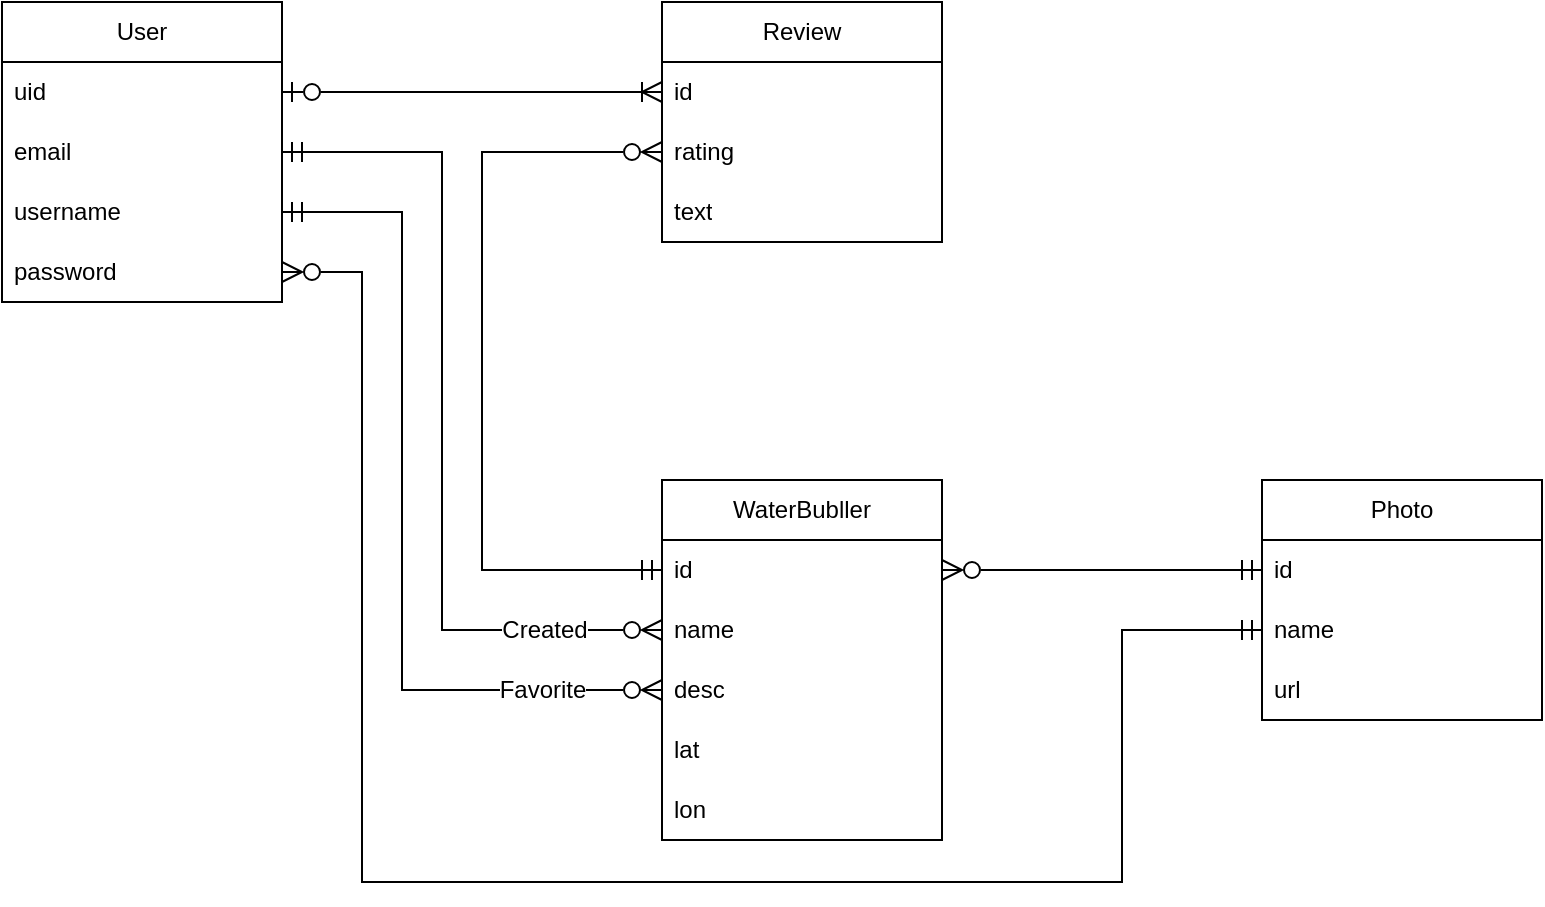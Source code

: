 <mxfile>
    <diagram name="Stránka-1" id="Y2Vn46kGbY3SmjWBIoPw">
        <mxGraphModel dx="1309" dy="719" grid="1" gridSize="10" guides="1" tooltips="1" connect="1" arrows="1" fold="1" page="1" pageScale="1" pageWidth="1169" pageHeight="827" math="0" shadow="0">
            <root>
                <mxCell id="0"/>
                <mxCell id="1" parent="0"/>
                <mxCell id="6HiTaBco9t9qq5yyDlF7-1" value="User" style="swimlane;fontStyle=0;childLayout=stackLayout;horizontal=1;startSize=30;horizontalStack=0;resizeParent=1;resizeParentMax=0;resizeLast=0;collapsible=1;marginBottom=0;whiteSpace=wrap;html=1;" parent="1" vertex="1">
                    <mxGeometry x="150" y="100" width="140" height="150" as="geometry"/>
                </mxCell>
                <mxCell id="6HiTaBco9t9qq5yyDlF7-2" value="uid" style="text;strokeColor=none;fillColor=none;align=left;verticalAlign=middle;spacingLeft=4;spacingRight=4;overflow=hidden;points=[[0,0.5],[1,0.5]];portConstraint=eastwest;rotatable=0;whiteSpace=wrap;html=1;" parent="6HiTaBco9t9qq5yyDlF7-1" vertex="1">
                    <mxGeometry y="30" width="140" height="30" as="geometry"/>
                </mxCell>
                <mxCell id="6HiTaBco9t9qq5yyDlF7-3" value="email" style="text;strokeColor=none;fillColor=none;align=left;verticalAlign=middle;spacingLeft=4;spacingRight=4;overflow=hidden;points=[[0,0.5],[1,0.5]];portConstraint=eastwest;rotatable=0;whiteSpace=wrap;html=1;" parent="6HiTaBco9t9qq5yyDlF7-1" vertex="1">
                    <mxGeometry y="60" width="140" height="30" as="geometry"/>
                </mxCell>
                <mxCell id="6HiTaBco9t9qq5yyDlF7-4" value="username" style="text;strokeColor=none;fillColor=none;align=left;verticalAlign=middle;spacingLeft=4;spacingRight=4;overflow=hidden;points=[[0,0.5],[1,0.5]];portConstraint=eastwest;rotatable=0;whiteSpace=wrap;html=1;" parent="6HiTaBco9t9qq5yyDlF7-1" vertex="1">
                    <mxGeometry y="90" width="140" height="30" as="geometry"/>
                </mxCell>
                <mxCell id="2" value="password" style="text;strokeColor=none;fillColor=none;align=left;verticalAlign=middle;spacingLeft=4;spacingRight=4;overflow=hidden;points=[[0,0.5],[1,0.5]];portConstraint=eastwest;rotatable=0;whiteSpace=wrap;html=1;" vertex="1" parent="6HiTaBco9t9qq5yyDlF7-1">
                    <mxGeometry y="120" width="140" height="30" as="geometry"/>
                </mxCell>
                <mxCell id="6HiTaBco9t9qq5yyDlF7-5" value="Review" style="swimlane;fontStyle=0;childLayout=stackLayout;horizontal=1;startSize=30;horizontalStack=0;resizeParent=1;resizeParentMax=0;resizeLast=0;collapsible=1;marginBottom=0;whiteSpace=wrap;html=1;" parent="1" vertex="1">
                    <mxGeometry x="480" y="100" width="140" height="120" as="geometry"/>
                </mxCell>
                <mxCell id="6HiTaBco9t9qq5yyDlF7-6" value="id" style="text;strokeColor=none;fillColor=none;align=left;verticalAlign=middle;spacingLeft=4;spacingRight=4;overflow=hidden;points=[[0,0.5],[1,0.5]];portConstraint=eastwest;rotatable=0;whiteSpace=wrap;html=1;" parent="6HiTaBco9t9qq5yyDlF7-5" vertex="1">
                    <mxGeometry y="30" width="140" height="30" as="geometry"/>
                </mxCell>
                <mxCell id="6HiTaBco9t9qq5yyDlF7-7" value="rating" style="text;strokeColor=none;fillColor=none;align=left;verticalAlign=middle;spacingLeft=4;spacingRight=4;overflow=hidden;points=[[0,0.5],[1,0.5]];portConstraint=eastwest;rotatable=0;whiteSpace=wrap;html=1;" parent="6HiTaBco9t9qq5yyDlF7-5" vertex="1">
                    <mxGeometry y="60" width="140" height="30" as="geometry"/>
                </mxCell>
                <mxCell id="6HiTaBco9t9qq5yyDlF7-8" value="text" style="text;strokeColor=none;fillColor=none;align=left;verticalAlign=middle;spacingLeft=4;spacingRight=4;overflow=hidden;points=[[0,0.5],[1,0.5]];portConstraint=eastwest;rotatable=0;whiteSpace=wrap;html=1;" parent="6HiTaBco9t9qq5yyDlF7-5" vertex="1">
                    <mxGeometry y="90" width="140" height="30" as="geometry"/>
                </mxCell>
                <mxCell id="6HiTaBco9t9qq5yyDlF7-9" style="edgeStyle=orthogonalEdgeStyle;rounded=0;orthogonalLoop=1;jettySize=auto;html=1;exitX=0;exitY=0.5;exitDx=0;exitDy=0;entryX=1;entryY=0.5;entryDx=0;entryDy=0;endArrow=ERzeroToOne;endFill=0;startArrow=ERoneToMany;startFill=0;startSize=8;endSize=8;" parent="1" source="6HiTaBco9t9qq5yyDlF7-6" target="6HiTaBco9t9qq5yyDlF7-2" edge="1">
                    <mxGeometry relative="1" as="geometry"/>
                </mxCell>
                <mxCell id="6HiTaBco9t9qq5yyDlF7-10" value="WaterBubller" style="swimlane;fontStyle=0;childLayout=stackLayout;horizontal=1;startSize=30;horizontalStack=0;resizeParent=1;resizeParentMax=0;resizeLast=0;collapsible=1;marginBottom=0;whiteSpace=wrap;html=1;" parent="1" vertex="1">
                    <mxGeometry x="480" y="339" width="140" height="180" as="geometry"/>
                </mxCell>
                <mxCell id="6HiTaBco9t9qq5yyDlF7-11" value="id" style="text;strokeColor=none;fillColor=none;align=left;verticalAlign=middle;spacingLeft=4;spacingRight=4;overflow=hidden;points=[[0,0.5],[1,0.5]];portConstraint=eastwest;rotatable=0;whiteSpace=wrap;html=1;" parent="6HiTaBco9t9qq5yyDlF7-10" vertex="1">
                    <mxGeometry y="30" width="140" height="30" as="geometry"/>
                </mxCell>
                <mxCell id="6HiTaBco9t9qq5yyDlF7-12" value="name" style="text;strokeColor=none;fillColor=none;align=left;verticalAlign=middle;spacingLeft=4;spacingRight=4;overflow=hidden;points=[[0,0.5],[1,0.5]];portConstraint=eastwest;rotatable=0;whiteSpace=wrap;html=1;" parent="6HiTaBco9t9qq5yyDlF7-10" vertex="1">
                    <mxGeometry y="60" width="140" height="30" as="geometry"/>
                </mxCell>
                <mxCell id="3" value="desc" style="text;strokeColor=none;fillColor=none;align=left;verticalAlign=middle;spacingLeft=4;spacingRight=4;overflow=hidden;points=[[0,0.5],[1,0.5]];portConstraint=eastwest;rotatable=0;whiteSpace=wrap;html=1;" vertex="1" parent="6HiTaBco9t9qq5yyDlF7-10">
                    <mxGeometry y="90" width="140" height="30" as="geometry"/>
                </mxCell>
                <mxCell id="6HiTaBco9t9qq5yyDlF7-13" value="lat" style="text;strokeColor=none;fillColor=none;align=left;verticalAlign=middle;spacingLeft=4;spacingRight=4;overflow=hidden;points=[[0,0.5],[1,0.5]];portConstraint=eastwest;rotatable=0;whiteSpace=wrap;html=1;" parent="6HiTaBco9t9qq5yyDlF7-10" vertex="1">
                    <mxGeometry y="120" width="140" height="30" as="geometry"/>
                </mxCell>
                <mxCell id="6HiTaBco9t9qq5yyDlF7-14" value="lon" style="text;strokeColor=none;fillColor=none;align=left;verticalAlign=middle;spacingLeft=4;spacingRight=4;overflow=hidden;points=[[0,0.5],[1,0.5]];portConstraint=eastwest;rotatable=0;whiteSpace=wrap;html=1;" parent="6HiTaBco9t9qq5yyDlF7-10" vertex="1">
                    <mxGeometry y="150" width="140" height="30" as="geometry"/>
                </mxCell>
                <mxCell id="6HiTaBco9t9qq5yyDlF7-15" value="Photo" style="swimlane;fontStyle=0;childLayout=stackLayout;horizontal=1;startSize=30;horizontalStack=0;resizeParent=1;resizeParentMax=0;resizeLast=0;collapsible=1;marginBottom=0;whiteSpace=wrap;html=1;" parent="1" vertex="1">
                    <mxGeometry x="780" y="339" width="140" height="120" as="geometry"/>
                </mxCell>
                <mxCell id="6HiTaBco9t9qq5yyDlF7-16" value="id" style="text;strokeColor=none;fillColor=none;align=left;verticalAlign=middle;spacingLeft=4;spacingRight=4;overflow=hidden;points=[[0,0.5],[1,0.5]];portConstraint=eastwest;rotatable=0;whiteSpace=wrap;html=1;" parent="6HiTaBco9t9qq5yyDlF7-15" vertex="1">
                    <mxGeometry y="30" width="140" height="30" as="geometry"/>
                </mxCell>
                <mxCell id="6HiTaBco9t9qq5yyDlF7-17" value="name" style="text;strokeColor=none;fillColor=none;align=left;verticalAlign=middle;spacingLeft=4;spacingRight=4;overflow=hidden;points=[[0,0.5],[1,0.5]];portConstraint=eastwest;rotatable=0;whiteSpace=wrap;html=1;" parent="6HiTaBco9t9qq5yyDlF7-15" vertex="1">
                    <mxGeometry y="60" width="140" height="30" as="geometry"/>
                </mxCell>
                <mxCell id="6HiTaBco9t9qq5yyDlF7-19" value="url" style="text;strokeColor=none;fillColor=none;align=left;verticalAlign=middle;spacingLeft=4;spacingRight=4;overflow=hidden;points=[[0,0.5],[1,0.5]];portConstraint=eastwest;rotatable=0;whiteSpace=wrap;html=1;" parent="6HiTaBco9t9qq5yyDlF7-15" vertex="1">
                    <mxGeometry y="90" width="140" height="30" as="geometry"/>
                </mxCell>
                <mxCell id="6HiTaBco9t9qq5yyDlF7-20" style="edgeStyle=orthogonalEdgeStyle;rounded=0;orthogonalLoop=1;jettySize=auto;html=1;exitX=0;exitY=0.5;exitDx=0;exitDy=0;entryX=0;entryY=0.5;entryDx=0;entryDy=0;endArrow=ERmandOne;endFill=0;startArrow=ERzeroToMany;startFill=0;endSize=8;startSize=8;" parent="1" source="6HiTaBco9t9qq5yyDlF7-7" target="6HiTaBco9t9qq5yyDlF7-11" edge="1">
                    <mxGeometry relative="1" as="geometry">
                        <Array as="points">
                            <mxPoint x="390" y="175"/>
                            <mxPoint x="390" y="384"/>
                        </Array>
                    </mxGeometry>
                </mxCell>
                <mxCell id="6HiTaBco9t9qq5yyDlF7-21" style="edgeStyle=orthogonalEdgeStyle;rounded=0;orthogonalLoop=1;jettySize=auto;html=1;exitX=1;exitY=0.5;exitDx=0;exitDy=0;endSize=8;startSize=8;endArrow=ERmandOne;endFill=0;startArrow=ERzeroToMany;startFill=0;" parent="1" source="6HiTaBco9t9qq5yyDlF7-11" target="6HiTaBco9t9qq5yyDlF7-16" edge="1">
                    <mxGeometry relative="1" as="geometry"/>
                </mxCell>
                <mxCell id="6HiTaBco9t9qq5yyDlF7-24" style="edgeStyle=orthogonalEdgeStyle;rounded=0;orthogonalLoop=1;jettySize=auto;html=1;exitX=1;exitY=0.5;exitDx=0;exitDy=0;entryX=0;entryY=0.5;entryDx=0;entryDy=0;endArrow=ERzeroToMany;endFill=0;startArrow=ERmandOne;startFill=0;endSize=8;startSize=8;" parent="1" source="6HiTaBco9t9qq5yyDlF7-3" target="6HiTaBco9t9qq5yyDlF7-12" edge="1">
                    <mxGeometry relative="1" as="geometry">
                        <Array as="points">
                            <mxPoint x="370" y="175"/>
                            <mxPoint x="370" y="414"/>
                        </Array>
                    </mxGeometry>
                </mxCell>
                <mxCell id="10" value="&lt;font style=&quot;font-size: 12px;&quot;&gt;Created&lt;/font&gt;" style="edgeLabel;html=1;align=center;verticalAlign=middle;resizable=0;points=[];" vertex="1" connectable="0" parent="6HiTaBco9t9qq5yyDlF7-24">
                    <mxGeometry x="0.666" relative="1" as="geometry">
                        <mxPoint x="12" as="offset"/>
                    </mxGeometry>
                </mxCell>
                <mxCell id="4" style="edgeStyle=none;html=1;exitX=0;exitY=0.5;exitDx=0;exitDy=0;entryX=1;entryY=0.5;entryDx=0;entryDy=0;rounded=0;endArrow=ERzeroToMany;endFill=0;endSize=8;startSize=8;startArrow=ERmandOne;startFill=0;" edge="1" parent="1" source="6HiTaBco9t9qq5yyDlF7-17" target="2">
                    <mxGeometry relative="1" as="geometry">
                        <Array as="points">
                            <mxPoint x="710" y="414"/>
                            <mxPoint x="710" y="540"/>
                            <mxPoint x="330" y="540"/>
                            <mxPoint x="330" y="235"/>
                        </Array>
                    </mxGeometry>
                </mxCell>
                <mxCell id="8" style="edgeStyle=none;rounded=0;html=1;exitX=1;exitY=0.5;exitDx=0;exitDy=0;entryX=0;entryY=0.5;entryDx=0;entryDy=0;startArrow=ERmandOne;startFill=0;endArrow=ERzeroToMany;endFill=0;startSize=8;endSize=8;" edge="1" parent="1" source="6HiTaBco9t9qq5yyDlF7-4" target="3">
                    <mxGeometry relative="1" as="geometry">
                        <Array as="points">
                            <mxPoint x="350" y="205"/>
                            <mxPoint x="350" y="444"/>
                        </Array>
                    </mxGeometry>
                </mxCell>
                <mxCell id="9" value="&lt;font style=&quot;font-size: 12px;&quot;&gt;Favorite&lt;/font&gt;" style="edgeLabel;html=1;align=center;verticalAlign=middle;resizable=0;points=[];" vertex="1" connectable="0" parent="8">
                    <mxGeometry x="-0.801" y="1" relative="1" as="geometry">
                        <mxPoint x="87" y="240" as="offset"/>
                    </mxGeometry>
                </mxCell>
            </root>
        </mxGraphModel>
    </diagram>
</mxfile>
